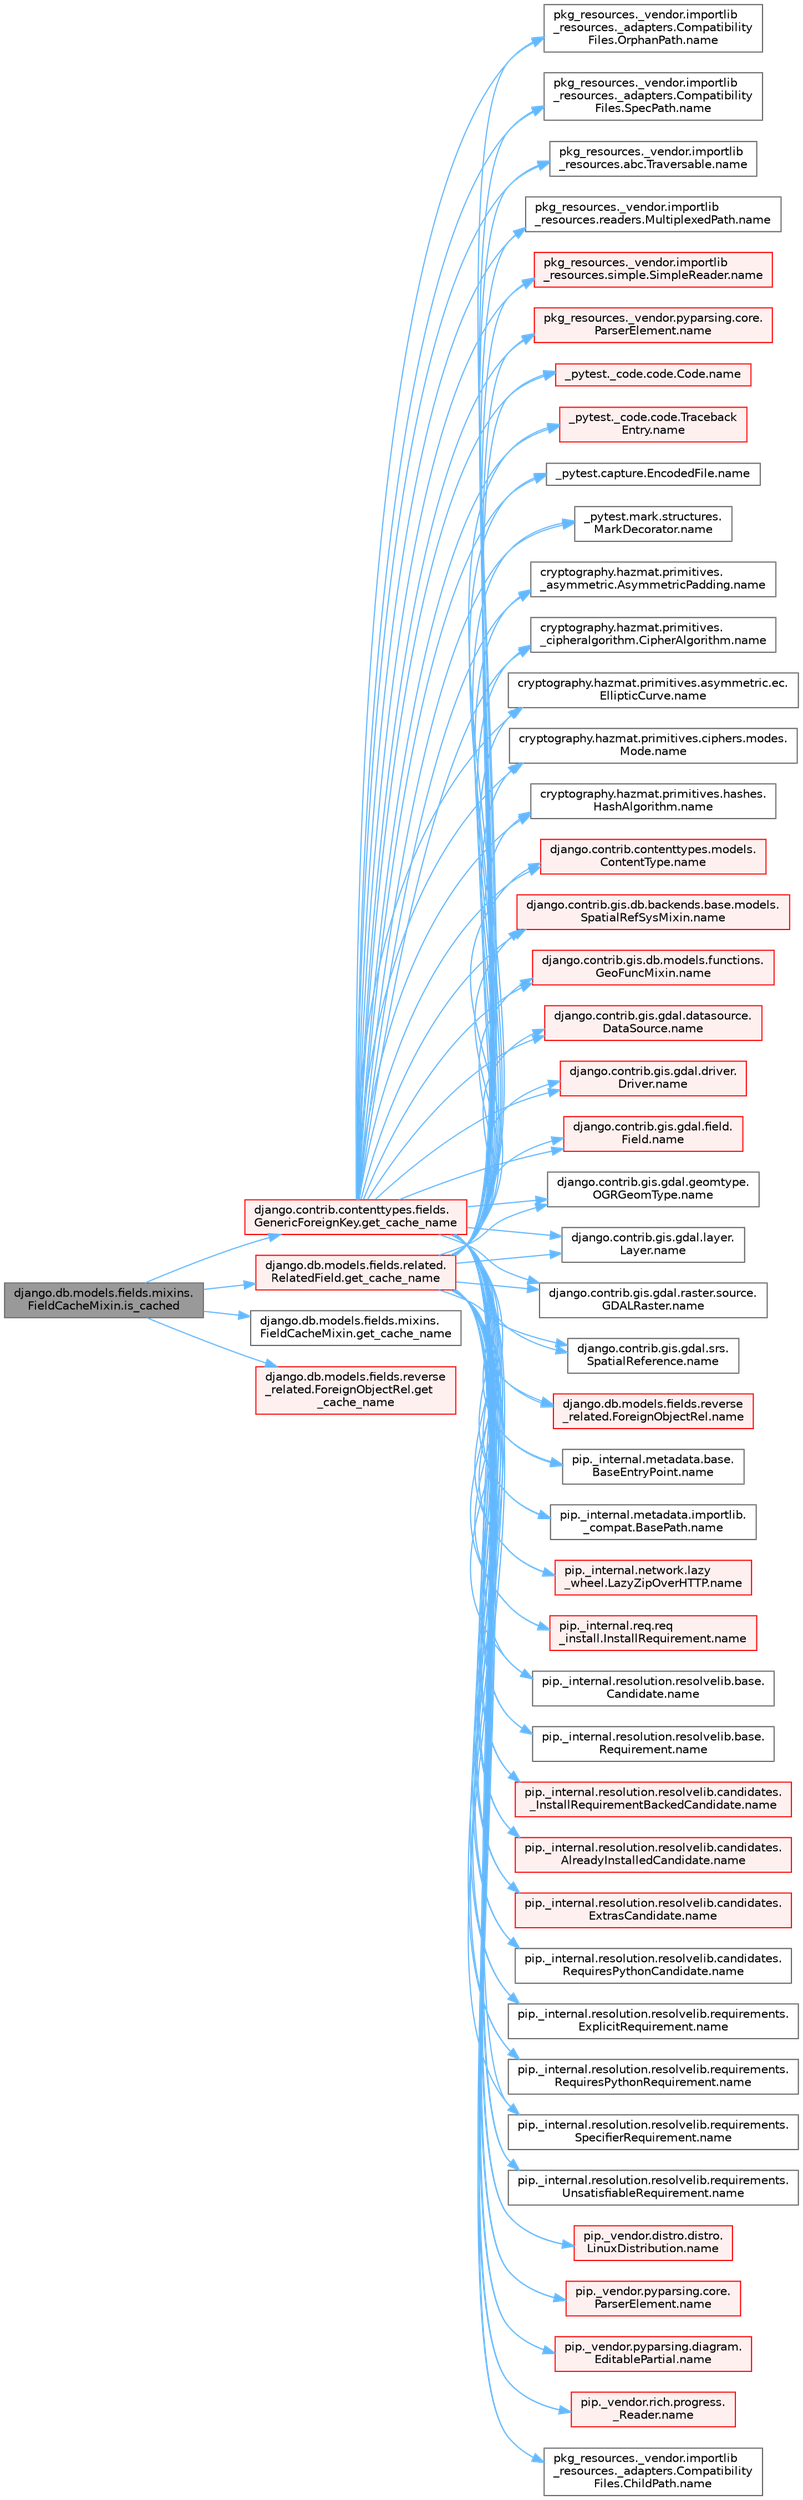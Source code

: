 digraph "django.db.models.fields.mixins.FieldCacheMixin.is_cached"
{
 // LATEX_PDF_SIZE
  bgcolor="transparent";
  edge [fontname=Helvetica,fontsize=10,labelfontname=Helvetica,labelfontsize=10];
  node [fontname=Helvetica,fontsize=10,shape=box,height=0.2,width=0.4];
  rankdir="LR";
  Node1 [id="Node000001",label="django.db.models.fields.mixins.\lFieldCacheMixin.is_cached",height=0.2,width=0.4,color="gray40", fillcolor="grey60", style="filled", fontcolor="black",tooltip=" "];
  Node1 -> Node2 [id="edge1_Node000001_Node000002",color="steelblue1",style="solid",tooltip=" "];
  Node2 [id="Node000002",label="django.contrib.contenttypes.fields.\lGenericForeignKey.get_cache_name",height=0.2,width=0.4,color="red", fillcolor="#FFF0F0", style="filled",URL="$classdjango_1_1contrib_1_1contenttypes_1_1fields_1_1_generic_foreign_key.html#a784c7750ad5c704b04845969dcade6e2",tooltip=" "];
  Node2 -> Node3 [id="edge2_Node000002_Node000003",color="steelblue1",style="solid",tooltip=" "];
  Node3 [id="Node000003",label="_pytest._code.code.Code.name",height=0.2,width=0.4,color="red", fillcolor="#FFF0F0", style="filled",URL="$class__pytest_1_1__code_1_1code_1_1_code.html#a1f3cbc53ca6df4a1bab12183694b6e78",tooltip=" "];
  Node2 -> Node15 [id="edge3_Node000002_Node000015",color="steelblue1",style="solid",tooltip=" "];
  Node15 [id="Node000015",label="_pytest._code.code.Traceback\lEntry.name",height=0.2,width=0.4,color="red", fillcolor="#FFF0F0", style="filled",URL="$class__pytest_1_1__code_1_1code_1_1_traceback_entry.html#a106b95c0753f41669fbfb8ee4c11ad3d",tooltip=" "];
  Node2 -> Node17 [id="edge4_Node000002_Node000017",color="steelblue1",style="solid",tooltip=" "];
  Node17 [id="Node000017",label="_pytest.capture.EncodedFile.name",height=0.2,width=0.4,color="grey40", fillcolor="white", style="filled",URL="$class__pytest_1_1capture_1_1_encoded_file.html#a738c73b5de21c7261d9e51f71e4f0397",tooltip=" "];
  Node2 -> Node18 [id="edge5_Node000002_Node000018",color="steelblue1",style="solid",tooltip=" "];
  Node18 [id="Node000018",label="_pytest.mark.structures.\lMarkDecorator.name",height=0.2,width=0.4,color="grey40", fillcolor="white", style="filled",URL="$class__pytest_1_1mark_1_1structures_1_1_mark_decorator.html#ae8f66760cda125450e0e3bd38689c72f",tooltip=" "];
  Node2 -> Node19 [id="edge6_Node000002_Node000019",color="steelblue1",style="solid",tooltip=" "];
  Node19 [id="Node000019",label="cryptography.hazmat.primitives.\l_asymmetric.AsymmetricPadding.name",height=0.2,width=0.4,color="grey40", fillcolor="white", style="filled",URL="$classcryptography_1_1hazmat_1_1primitives_1_1__asymmetric_1_1_asymmetric_padding.html#a8f72e8284cb336861a873ed5ce0e39b5",tooltip=" "];
  Node2 -> Node20 [id="edge7_Node000002_Node000020",color="steelblue1",style="solid",tooltip=" "];
  Node20 [id="Node000020",label="cryptography.hazmat.primitives.\l_cipheralgorithm.CipherAlgorithm.name",height=0.2,width=0.4,color="grey40", fillcolor="white", style="filled",URL="$classcryptography_1_1hazmat_1_1primitives_1_1__cipheralgorithm_1_1_cipher_algorithm.html#a50567a5c3388450ab7aa883ab34a1ac7",tooltip=" "];
  Node2 -> Node21 [id="edge8_Node000002_Node000021",color="steelblue1",style="solid",tooltip=" "];
  Node21 [id="Node000021",label="cryptography.hazmat.primitives.asymmetric.ec.\lEllipticCurve.name",height=0.2,width=0.4,color="grey40", fillcolor="white", style="filled",URL="$classcryptography_1_1hazmat_1_1primitives_1_1asymmetric_1_1ec_1_1_elliptic_curve.html#a2775c4e945309a6c7ea33dace1698a60",tooltip=" "];
  Node2 -> Node22 [id="edge9_Node000002_Node000022",color="steelblue1",style="solid",tooltip=" "];
  Node22 [id="Node000022",label="cryptography.hazmat.primitives.ciphers.modes.\lMode.name",height=0.2,width=0.4,color="grey40", fillcolor="white", style="filled",URL="$classcryptography_1_1hazmat_1_1primitives_1_1ciphers_1_1modes_1_1_mode.html#a99d93fd1370a2abbb5bb5cffbd5ff0f7",tooltip=" "];
  Node2 -> Node23 [id="edge10_Node000002_Node000023",color="steelblue1",style="solid",tooltip=" "];
  Node23 [id="Node000023",label="cryptography.hazmat.primitives.hashes.\lHashAlgorithm.name",height=0.2,width=0.4,color="grey40", fillcolor="white", style="filled",URL="$classcryptography_1_1hazmat_1_1primitives_1_1hashes_1_1_hash_algorithm.html#a42c7e1582d9b46a015774af9e5cbbb0b",tooltip=" "];
  Node2 -> Node24 [id="edge11_Node000002_Node000024",color="steelblue1",style="solid",tooltip=" "];
  Node24 [id="Node000024",label="django.contrib.contenttypes.models.\lContentType.name",height=0.2,width=0.4,color="red", fillcolor="#FFF0F0", style="filled",URL="$classdjango_1_1contrib_1_1contenttypes_1_1models_1_1_content_type.html#a305b62f56597bb2e4823dcf5e6ccdcf8",tooltip=" "];
  Node2 -> Node26 [id="edge12_Node000002_Node000026",color="steelblue1",style="solid",tooltip=" "];
  Node26 [id="Node000026",label="django.contrib.gis.db.backends.base.models.\lSpatialRefSysMixin.name",height=0.2,width=0.4,color="red", fillcolor="#FFF0F0", style="filled",URL="$classdjango_1_1contrib_1_1gis_1_1db_1_1backends_1_1base_1_1models_1_1_spatial_ref_sys_mixin.html#a56fe36e786b49160249395f453dd1cab",tooltip=" "];
  Node2 -> Node56 [id="edge13_Node000002_Node000056",color="steelblue1",style="solid",tooltip=" "];
  Node56 [id="Node000056",label="django.contrib.gis.db.models.functions.\lGeoFuncMixin.name",height=0.2,width=0.4,color="red", fillcolor="#FFF0F0", style="filled",URL="$classdjango_1_1contrib_1_1gis_1_1db_1_1models_1_1functions_1_1_geo_func_mixin.html#adeeb6b2c9db337396468712e919af622",tooltip=" "];
  Node2 -> Node57 [id="edge14_Node000002_Node000057",color="steelblue1",style="solid",tooltip=" "];
  Node57 [id="Node000057",label="django.contrib.gis.gdal.datasource.\lDataSource.name",height=0.2,width=0.4,color="red", fillcolor="#FFF0F0", style="filled",URL="$classdjango_1_1contrib_1_1gis_1_1gdal_1_1datasource_1_1_data_source.html#aaa98728c7ef6f4d96c689550e8af3ed5",tooltip=" "];
  Node2 -> Node71 [id="edge15_Node000002_Node000071",color="steelblue1",style="solid",tooltip=" "];
  Node71 [id="Node000071",label="django.contrib.gis.gdal.driver.\lDriver.name",height=0.2,width=0.4,color="red", fillcolor="#FFF0F0", style="filled",URL="$classdjango_1_1contrib_1_1gis_1_1gdal_1_1driver_1_1_driver.html#aaa5d4d1b9fd762839db84d1e56e36b7f",tooltip=" "];
  Node2 -> Node72 [id="edge16_Node000002_Node000072",color="steelblue1",style="solid",tooltip=" "];
  Node72 [id="Node000072",label="django.contrib.gis.gdal.field.\lField.name",height=0.2,width=0.4,color="red", fillcolor="#FFF0F0", style="filled",URL="$classdjango_1_1contrib_1_1gis_1_1gdal_1_1field_1_1_field.html#a28a3b0af5006d5abf34d5b1497011368",tooltip=" "];
  Node2 -> Node73 [id="edge17_Node000002_Node000073",color="steelblue1",style="solid",tooltip=" "];
  Node73 [id="Node000073",label="django.contrib.gis.gdal.geomtype.\lOGRGeomType.name",height=0.2,width=0.4,color="grey40", fillcolor="white", style="filled",URL="$classdjango_1_1contrib_1_1gis_1_1gdal_1_1geomtype_1_1_o_g_r_geom_type.html#a719b3100682ab8df79fd8a2484163b8e",tooltip=" "];
  Node2 -> Node74 [id="edge18_Node000002_Node000074",color="steelblue1",style="solid",tooltip=" "];
  Node74 [id="Node000074",label="django.contrib.gis.gdal.layer.\lLayer.name",height=0.2,width=0.4,color="grey40", fillcolor="white", style="filled",URL="$classdjango_1_1contrib_1_1gis_1_1gdal_1_1layer_1_1_layer.html#a53791d8e2fe8b1ca86b426a625e7d66c",tooltip=" "];
  Node2 -> Node75 [id="edge19_Node000002_Node000075",color="steelblue1",style="solid",tooltip=" "];
  Node75 [id="Node000075",label="django.contrib.gis.gdal.raster.source.\lGDALRaster.name",height=0.2,width=0.4,color="grey40", fillcolor="white", style="filled",URL="$classdjango_1_1contrib_1_1gis_1_1gdal_1_1raster_1_1source_1_1_g_d_a_l_raster.html#a6cca2a8eca0ab4ff2e89f0f0cce590d1",tooltip=" "];
  Node2 -> Node76 [id="edge20_Node000002_Node000076",color="steelblue1",style="solid",tooltip=" "];
  Node76 [id="Node000076",label="django.contrib.gis.gdal.srs.\lSpatialReference.name",height=0.2,width=0.4,color="grey40", fillcolor="white", style="filled",URL="$classdjango_1_1contrib_1_1gis_1_1gdal_1_1srs_1_1_spatial_reference.html#ac2c9d37b41ae1a91ca63a7046590d603",tooltip=" "];
  Node2 -> Node77 [id="edge21_Node000002_Node000077",color="steelblue1",style="solid",tooltip=" "];
  Node77 [id="Node000077",label="django.db.models.fields.reverse\l_related.ForeignObjectRel.name",height=0.2,width=0.4,color="red", fillcolor="#FFF0F0", style="filled",URL="$classdjango_1_1db_1_1models_1_1fields_1_1reverse__related_1_1_foreign_object_rel.html#a5c0c2387142987d2c9582e677e90b5d7",tooltip=" "];
  Node2 -> Node390 [id="edge22_Node000002_Node000390",color="steelblue1",style="solid",tooltip=" "];
  Node390 [id="Node000390",label="pip._internal.metadata.base.\lBaseEntryPoint.name",height=0.2,width=0.4,color="grey40", fillcolor="white", style="filled",URL="$classpip_1_1__internal_1_1metadata_1_1base_1_1_base_entry_point.html#acd0c7299966258aeb0876da26520233d",tooltip=" "];
  Node2 -> Node391 [id="edge23_Node000002_Node000391",color="steelblue1",style="solid",tooltip=" "];
  Node391 [id="Node000391",label="pip._internal.metadata.importlib.\l_compat.BasePath.name",height=0.2,width=0.4,color="grey40", fillcolor="white", style="filled",URL="$classpip_1_1__internal_1_1metadata_1_1importlib_1_1__compat_1_1_base_path.html#aa5b4e00be6be00e1bd599909ae50bc00",tooltip=" "];
  Node2 -> Node392 [id="edge24_Node000002_Node000392",color="steelblue1",style="solid",tooltip=" "];
  Node392 [id="Node000392",label="pip._internal.network.lazy\l_wheel.LazyZipOverHTTP.name",height=0.2,width=0.4,color="red", fillcolor="#FFF0F0", style="filled",URL="$classpip_1_1__internal_1_1network_1_1lazy__wheel_1_1_lazy_zip_over_h_t_t_p.html#a59403bb703d375caa6c1dda7573257a1",tooltip=" "];
  Node2 -> Node393 [id="edge25_Node000002_Node000393",color="steelblue1",style="solid",tooltip=" "];
  Node393 [id="Node000393",label="pip._internal.req.req\l_install.InstallRequirement.name",height=0.2,width=0.4,color="red", fillcolor="#FFF0F0", style="filled",URL="$classpip_1_1__internal_1_1req_1_1req__install_1_1_install_requirement.html#a6b019e16ae98576ae64c68e0f5824e34",tooltip=" "];
  Node2 -> Node401 [id="edge26_Node000002_Node000401",color="steelblue1",style="solid",tooltip=" "];
  Node401 [id="Node000401",label="pip._internal.resolution.resolvelib.base.\lCandidate.name",height=0.2,width=0.4,color="grey40", fillcolor="white", style="filled",URL="$classpip_1_1__internal_1_1resolution_1_1resolvelib_1_1base_1_1_candidate.html#a7000e68e912182072a011f9df0c142ee",tooltip=" "];
  Node2 -> Node402 [id="edge27_Node000002_Node000402",color="steelblue1",style="solid",tooltip=" "];
  Node402 [id="Node000402",label="pip._internal.resolution.resolvelib.base.\lRequirement.name",height=0.2,width=0.4,color="grey40", fillcolor="white", style="filled",URL="$classpip_1_1__internal_1_1resolution_1_1resolvelib_1_1base_1_1_requirement.html#a013752876d4b3521f3a087987b443d90",tooltip=" "];
  Node2 -> Node403 [id="edge28_Node000002_Node000403",color="steelblue1",style="solid",tooltip=" "];
  Node403 [id="Node000403",label="pip._internal.resolution.resolvelib.candidates.\l_InstallRequirementBackedCandidate.name",height=0.2,width=0.4,color="red", fillcolor="#FFF0F0", style="filled",URL="$classpip_1_1__internal_1_1resolution_1_1resolvelib_1_1candidates_1_1___install_requirement_backed_candidate.html#a1538a825241b855a4abf51d6bf616cde",tooltip=" "];
  Node2 -> Node487 [id="edge29_Node000002_Node000487",color="steelblue1",style="solid",tooltip=" "];
  Node487 [id="Node000487",label="pip._internal.resolution.resolvelib.candidates.\lAlreadyInstalledCandidate.name",height=0.2,width=0.4,color="red", fillcolor="#FFF0F0", style="filled",URL="$classpip_1_1__internal_1_1resolution_1_1resolvelib_1_1candidates_1_1_already_installed_candidate.html#a0f4ae3f092daa140dc8bda04e8d0f2d0",tooltip=" "];
  Node2 -> Node488 [id="edge30_Node000002_Node000488",color="steelblue1",style="solid",tooltip=" "];
  Node488 [id="Node000488",label="pip._internal.resolution.resolvelib.candidates.\lExtrasCandidate.name",height=0.2,width=0.4,color="red", fillcolor="#FFF0F0", style="filled",URL="$classpip_1_1__internal_1_1resolution_1_1resolvelib_1_1candidates_1_1_extras_candidate.html#a6e13b1ab724cd7af8b22cadb37352b31",tooltip=" "];
  Node2 -> Node526 [id="edge31_Node000002_Node000526",color="steelblue1",style="solid",tooltip=" "];
  Node526 [id="Node000526",label="pip._internal.resolution.resolvelib.candidates.\lRequiresPythonCandidate.name",height=0.2,width=0.4,color="grey40", fillcolor="white", style="filled",URL="$classpip_1_1__internal_1_1resolution_1_1resolvelib_1_1candidates_1_1_requires_python_candidate.html#aeff13058676b07d1b67feed53749d838",tooltip=" "];
  Node2 -> Node527 [id="edge32_Node000002_Node000527",color="steelblue1",style="solid",tooltip=" "];
  Node527 [id="Node000527",label="pip._internal.resolution.resolvelib.requirements.\lExplicitRequirement.name",height=0.2,width=0.4,color="grey40", fillcolor="white", style="filled",URL="$classpip_1_1__internal_1_1resolution_1_1resolvelib_1_1requirements_1_1_explicit_requirement.html#a3e8f9b07c17be864b1a90cc2f5e87b35",tooltip=" "];
  Node2 -> Node528 [id="edge33_Node000002_Node000528",color="steelblue1",style="solid",tooltip=" "];
  Node528 [id="Node000528",label="pip._internal.resolution.resolvelib.requirements.\lRequiresPythonRequirement.name",height=0.2,width=0.4,color="grey40", fillcolor="white", style="filled",URL="$classpip_1_1__internal_1_1resolution_1_1resolvelib_1_1requirements_1_1_requires_python_requirement.html#ac555e717a97ebb38cb2ad735939cf8b8",tooltip=" "];
  Node2 -> Node529 [id="edge34_Node000002_Node000529",color="steelblue1",style="solid",tooltip=" "];
  Node529 [id="Node000529",label="pip._internal.resolution.resolvelib.requirements.\lSpecifierRequirement.name",height=0.2,width=0.4,color="grey40", fillcolor="white", style="filled",URL="$classpip_1_1__internal_1_1resolution_1_1resolvelib_1_1requirements_1_1_specifier_requirement.html#af2ae64f787d166605910d13457564fd9",tooltip=" "];
  Node2 -> Node530 [id="edge35_Node000002_Node000530",color="steelblue1",style="solid",tooltip=" "];
  Node530 [id="Node000530",label="pip._internal.resolution.resolvelib.requirements.\lUnsatisfiableRequirement.name",height=0.2,width=0.4,color="grey40", fillcolor="white", style="filled",URL="$classpip_1_1__internal_1_1resolution_1_1resolvelib_1_1requirements_1_1_unsatisfiable_requirement.html#a78f7012fa925a93d5600232bf2bc9728",tooltip=" "];
  Node2 -> Node531 [id="edge36_Node000002_Node000531",color="steelblue1",style="solid",tooltip=" "];
  Node531 [id="Node000531",label="pip._vendor.distro.distro.\lLinuxDistribution.name",height=0.2,width=0.4,color="red", fillcolor="#FFF0F0", style="filled",URL="$classpip_1_1__vendor_1_1distro_1_1distro_1_1_linux_distribution.html#a0f30009e5f86e89a27bd187e8a759e32",tooltip=" "];
  Node2 -> Node592 [id="edge37_Node000002_Node000592",color="steelblue1",style="solid",tooltip=" "];
  Node592 [id="Node000592",label="pip._vendor.pyparsing.core.\lParserElement.name",height=0.2,width=0.4,color="red", fillcolor="#FFF0F0", style="filled",URL="$classpip_1_1__vendor_1_1pyparsing_1_1core_1_1_parser_element.html#ad7db196655f86eaadabd81c40af25717",tooltip=" "];
  Node2 -> Node690 [id="edge38_Node000002_Node000690",color="steelblue1",style="solid",tooltip=" "];
  Node690 [id="Node000690",label="pip._vendor.pyparsing.diagram.\lEditablePartial.name",height=0.2,width=0.4,color="red", fillcolor="#FFF0F0", style="filled",URL="$classpip_1_1__vendor_1_1pyparsing_1_1diagram_1_1_editable_partial.html#a3c8365249bd6514fce002d62622de581",tooltip=" "];
  Node2 -> Node694 [id="edge39_Node000002_Node000694",color="steelblue1",style="solid",tooltip=" "];
  Node694 [id="Node000694",label="pip._vendor.rich.progress.\l_Reader.name",height=0.2,width=0.4,color="red", fillcolor="#FFF0F0", style="filled",URL="$classpip_1_1__vendor_1_1rich_1_1progress_1_1___reader.html#a545f897ce86cf3e798598cb200357c13",tooltip=" "];
  Node2 -> Node781 [id="edge40_Node000002_Node000781",color="steelblue1",style="solid",tooltip=" "];
  Node781 [id="Node000781",label="pkg_resources._vendor.importlib\l_resources._adapters.Compatibility\lFiles.ChildPath.name",height=0.2,width=0.4,color="grey40", fillcolor="white", style="filled",URL="$classpkg__resources_1_1__vendor_1_1importlib__resources_1_1__adapters_1_1_compatibility_files_1_1_child_path.html#afc94399ed8b98c04ce4e64ba7d938f83",tooltip=" "];
  Node2 -> Node782 [id="edge41_Node000002_Node000782",color="steelblue1",style="solid",tooltip=" "];
  Node782 [id="Node000782",label="pkg_resources._vendor.importlib\l_resources._adapters.Compatibility\lFiles.OrphanPath.name",height=0.2,width=0.4,color="grey40", fillcolor="white", style="filled",URL="$classpkg__resources_1_1__vendor_1_1importlib__resources_1_1__adapters_1_1_compatibility_files_1_1_orphan_path.html#ae9a1eacc3cea7040188062420f00df9b",tooltip=" "];
  Node2 -> Node783 [id="edge42_Node000002_Node000783",color="steelblue1",style="solid",tooltip=" "];
  Node783 [id="Node000783",label="pkg_resources._vendor.importlib\l_resources._adapters.Compatibility\lFiles.SpecPath.name",height=0.2,width=0.4,color="grey40", fillcolor="white", style="filled",URL="$classpkg__resources_1_1__vendor_1_1importlib__resources_1_1__adapters_1_1_compatibility_files_1_1_spec_path.html#a0c35c534c3eb08000540b1e49ea78514",tooltip=" "];
  Node2 -> Node784 [id="edge43_Node000002_Node000784",color="steelblue1",style="solid",tooltip=" "];
  Node784 [id="Node000784",label="pkg_resources._vendor.importlib\l_resources.abc.Traversable.name",height=0.2,width=0.4,color="grey40", fillcolor="white", style="filled",URL="$classpkg__resources_1_1__vendor_1_1importlib__resources_1_1abc_1_1_traversable.html#afe86b0d2fe70d19f7f25feb2a1bf5548",tooltip=" "];
  Node2 -> Node785 [id="edge44_Node000002_Node000785",color="steelblue1",style="solid",tooltip=" "];
  Node785 [id="Node000785",label="pkg_resources._vendor.importlib\l_resources.readers.MultiplexedPath.name",height=0.2,width=0.4,color="grey40", fillcolor="white", style="filled",URL="$classpkg__resources_1_1__vendor_1_1importlib__resources_1_1readers_1_1_multiplexed_path.html#ab768a171abd146d3e614e5f56eac674d",tooltip=" "];
  Node2 -> Node786 [id="edge45_Node000002_Node000786",color="steelblue1",style="solid",tooltip=" "];
  Node786 [id="Node000786",label="pkg_resources._vendor.importlib\l_resources.simple.SimpleReader.name",height=0.2,width=0.4,color="red", fillcolor="#FFF0F0", style="filled",URL="$classpkg__resources_1_1__vendor_1_1importlib__resources_1_1simple_1_1_simple_reader.html#ae1484ce89e0ae5c6a6db9670adc3881e",tooltip=" "];
  Node2 -> Node789 [id="edge46_Node000002_Node000789",color="steelblue1",style="solid",tooltip=" "];
  Node789 [id="Node000789",label="pkg_resources._vendor.pyparsing.core.\lParserElement.name",height=0.2,width=0.4,color="red", fillcolor="#FFF0F0", style="filled",URL="$classpkg__resources_1_1__vendor_1_1pyparsing_1_1core_1_1_parser_element.html#abf3887f5a60cd87875ad9ce57ba0ec6a",tooltip=" "];
  Node1 -> Node4527 [id="edge47_Node000001_Node004527",color="steelblue1",style="solid",tooltip=" "];
  Node4527 [id="Node004527",label="django.db.models.fields.mixins.\lFieldCacheMixin.get_cache_name",height=0.2,width=0.4,color="grey40", fillcolor="white", style="filled",URL="$classdjango_1_1db_1_1models_1_1fields_1_1mixins_1_1_field_cache_mixin.html#afec8116613cd756c6b9ef1dfc0a170a5",tooltip=" "];
  Node1 -> Node4528 [id="edge48_Node000001_Node004528",color="steelblue1",style="solid",tooltip=" "];
  Node4528 [id="Node004528",label="django.db.models.fields.related.\lRelatedField.get_cache_name",height=0.2,width=0.4,color="red", fillcolor="#FFF0F0", style="filled",URL="$classdjango_1_1db_1_1models_1_1fields_1_1related_1_1_related_field.html#ae32b3ab54099a0ad6d0ea4118da92ff9",tooltip=" "];
  Node4528 -> Node3 [id="edge49_Node004528_Node000003",color="steelblue1",style="solid",tooltip=" "];
  Node4528 -> Node15 [id="edge50_Node004528_Node000015",color="steelblue1",style="solid",tooltip=" "];
  Node4528 -> Node17 [id="edge51_Node004528_Node000017",color="steelblue1",style="solid",tooltip=" "];
  Node4528 -> Node18 [id="edge52_Node004528_Node000018",color="steelblue1",style="solid",tooltip=" "];
  Node4528 -> Node19 [id="edge53_Node004528_Node000019",color="steelblue1",style="solid",tooltip=" "];
  Node4528 -> Node20 [id="edge54_Node004528_Node000020",color="steelblue1",style="solid",tooltip=" "];
  Node4528 -> Node21 [id="edge55_Node004528_Node000021",color="steelblue1",style="solid",tooltip=" "];
  Node4528 -> Node22 [id="edge56_Node004528_Node000022",color="steelblue1",style="solid",tooltip=" "];
  Node4528 -> Node23 [id="edge57_Node004528_Node000023",color="steelblue1",style="solid",tooltip=" "];
  Node4528 -> Node24 [id="edge58_Node004528_Node000024",color="steelblue1",style="solid",tooltip=" "];
  Node4528 -> Node26 [id="edge59_Node004528_Node000026",color="steelblue1",style="solid",tooltip=" "];
  Node4528 -> Node56 [id="edge60_Node004528_Node000056",color="steelblue1",style="solid",tooltip=" "];
  Node4528 -> Node57 [id="edge61_Node004528_Node000057",color="steelblue1",style="solid",tooltip=" "];
  Node4528 -> Node71 [id="edge62_Node004528_Node000071",color="steelblue1",style="solid",tooltip=" "];
  Node4528 -> Node72 [id="edge63_Node004528_Node000072",color="steelblue1",style="solid",tooltip=" "];
  Node4528 -> Node73 [id="edge64_Node004528_Node000073",color="steelblue1",style="solid",tooltip=" "];
  Node4528 -> Node74 [id="edge65_Node004528_Node000074",color="steelblue1",style="solid",tooltip=" "];
  Node4528 -> Node75 [id="edge66_Node004528_Node000075",color="steelblue1",style="solid",tooltip=" "];
  Node4528 -> Node76 [id="edge67_Node004528_Node000076",color="steelblue1",style="solid",tooltip=" "];
  Node4528 -> Node77 [id="edge68_Node004528_Node000077",color="steelblue1",style="solid",tooltip=" "];
  Node4528 -> Node390 [id="edge69_Node004528_Node000390",color="steelblue1",style="solid",tooltip=" "];
  Node4528 -> Node391 [id="edge70_Node004528_Node000391",color="steelblue1",style="solid",tooltip=" "];
  Node4528 -> Node392 [id="edge71_Node004528_Node000392",color="steelblue1",style="solid",tooltip=" "];
  Node4528 -> Node393 [id="edge72_Node004528_Node000393",color="steelblue1",style="solid",tooltip=" "];
  Node4528 -> Node401 [id="edge73_Node004528_Node000401",color="steelblue1",style="solid",tooltip=" "];
  Node4528 -> Node402 [id="edge74_Node004528_Node000402",color="steelblue1",style="solid",tooltip=" "];
  Node4528 -> Node403 [id="edge75_Node004528_Node000403",color="steelblue1",style="solid",tooltip=" "];
  Node4528 -> Node487 [id="edge76_Node004528_Node000487",color="steelblue1",style="solid",tooltip=" "];
  Node4528 -> Node488 [id="edge77_Node004528_Node000488",color="steelblue1",style="solid",tooltip=" "];
  Node4528 -> Node526 [id="edge78_Node004528_Node000526",color="steelblue1",style="solid",tooltip=" "];
  Node4528 -> Node527 [id="edge79_Node004528_Node000527",color="steelblue1",style="solid",tooltip=" "];
  Node4528 -> Node528 [id="edge80_Node004528_Node000528",color="steelblue1",style="solid",tooltip=" "];
  Node4528 -> Node529 [id="edge81_Node004528_Node000529",color="steelblue1",style="solid",tooltip=" "];
  Node4528 -> Node530 [id="edge82_Node004528_Node000530",color="steelblue1",style="solid",tooltip=" "];
  Node4528 -> Node531 [id="edge83_Node004528_Node000531",color="steelblue1",style="solid",tooltip=" "];
  Node4528 -> Node592 [id="edge84_Node004528_Node000592",color="steelblue1",style="solid",tooltip=" "];
  Node4528 -> Node690 [id="edge85_Node004528_Node000690",color="steelblue1",style="solid",tooltip=" "];
  Node4528 -> Node694 [id="edge86_Node004528_Node000694",color="steelblue1",style="solid",tooltip=" "];
  Node4528 -> Node781 [id="edge87_Node004528_Node000781",color="steelblue1",style="solid",tooltip=" "];
  Node4528 -> Node782 [id="edge88_Node004528_Node000782",color="steelblue1",style="solid",tooltip=" "];
  Node4528 -> Node783 [id="edge89_Node004528_Node000783",color="steelblue1",style="solid",tooltip=" "];
  Node4528 -> Node784 [id="edge90_Node004528_Node000784",color="steelblue1",style="solid",tooltip=" "];
  Node4528 -> Node785 [id="edge91_Node004528_Node000785",color="steelblue1",style="solid",tooltip=" "];
  Node4528 -> Node786 [id="edge92_Node004528_Node000786",color="steelblue1",style="solid",tooltip=" "];
  Node4528 -> Node789 [id="edge93_Node004528_Node000789",color="steelblue1",style="solid",tooltip=" "];
  Node1 -> Node4529 [id="edge94_Node000001_Node004529",color="steelblue1",style="solid",tooltip=" "];
  Node4529 [id="Node004529",label="django.db.models.fields.reverse\l_related.ForeignObjectRel.get\l_cache_name",height=0.2,width=0.4,color="red", fillcolor="#FFF0F0", style="filled",URL="$classdjango_1_1db_1_1models_1_1fields_1_1reverse__related_1_1_foreign_object_rel.html#a82d9b003774146973576d9d12f7bb3fe",tooltip=" "];
}
